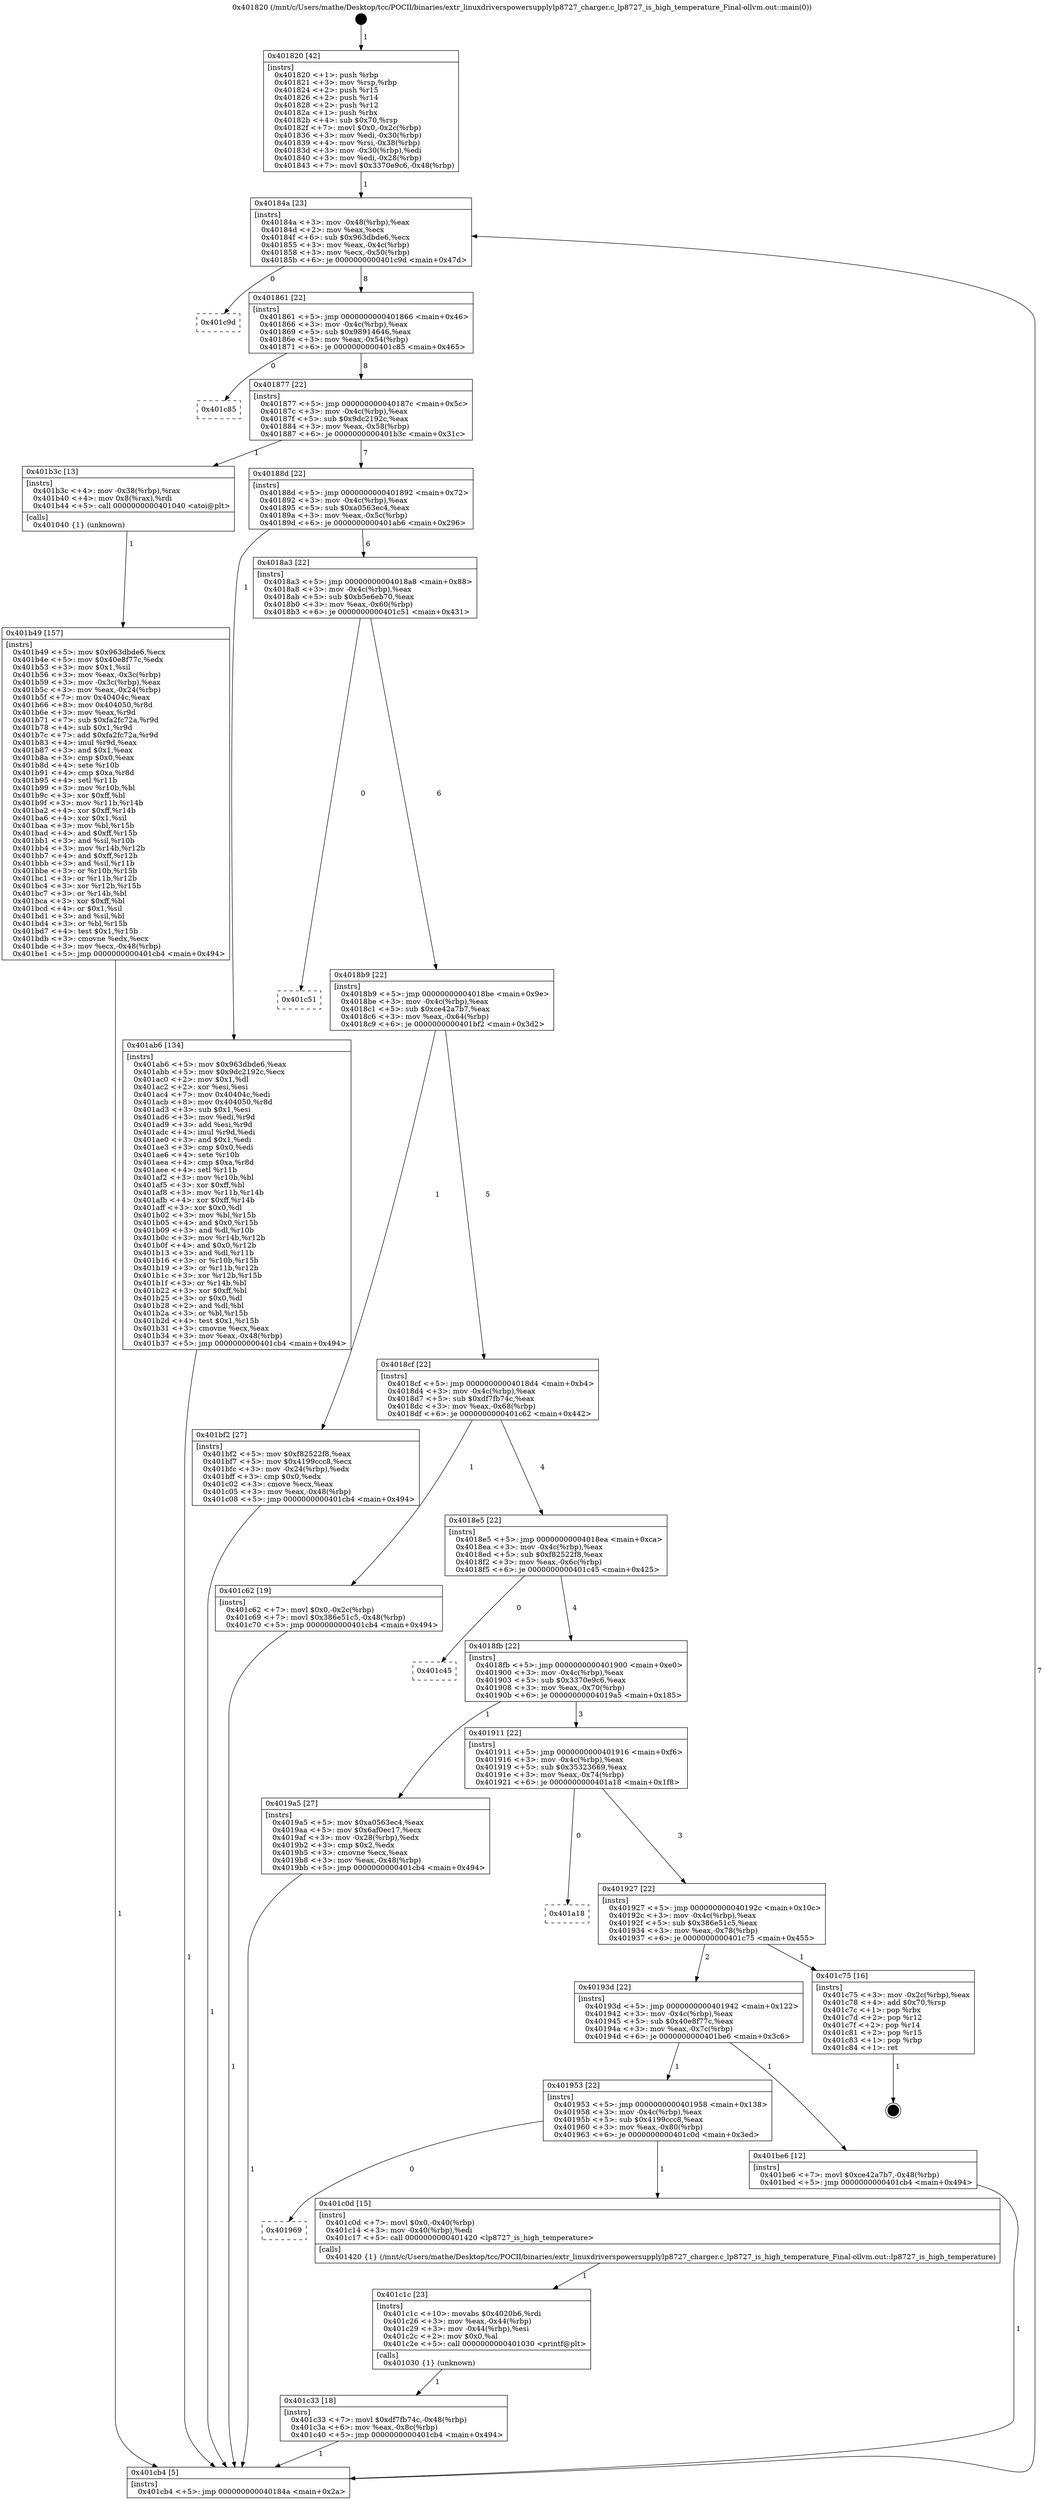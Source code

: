 digraph "0x401820" {
  label = "0x401820 (/mnt/c/Users/mathe/Desktop/tcc/POCII/binaries/extr_linuxdriverspowersupplylp8727_charger.c_lp8727_is_high_temperature_Final-ollvm.out::main(0))"
  labelloc = "t"
  node[shape=record]

  Entry [label="",width=0.3,height=0.3,shape=circle,fillcolor=black,style=filled]
  "0x40184a" [label="{
     0x40184a [23]\l
     | [instrs]\l
     &nbsp;&nbsp;0x40184a \<+3\>: mov -0x48(%rbp),%eax\l
     &nbsp;&nbsp;0x40184d \<+2\>: mov %eax,%ecx\l
     &nbsp;&nbsp;0x40184f \<+6\>: sub $0x963dbde6,%ecx\l
     &nbsp;&nbsp;0x401855 \<+3\>: mov %eax,-0x4c(%rbp)\l
     &nbsp;&nbsp;0x401858 \<+3\>: mov %ecx,-0x50(%rbp)\l
     &nbsp;&nbsp;0x40185b \<+6\>: je 0000000000401c9d \<main+0x47d\>\l
  }"]
  "0x401c9d" [label="{
     0x401c9d\l
  }", style=dashed]
  "0x401861" [label="{
     0x401861 [22]\l
     | [instrs]\l
     &nbsp;&nbsp;0x401861 \<+5\>: jmp 0000000000401866 \<main+0x46\>\l
     &nbsp;&nbsp;0x401866 \<+3\>: mov -0x4c(%rbp),%eax\l
     &nbsp;&nbsp;0x401869 \<+5\>: sub $0x98914646,%eax\l
     &nbsp;&nbsp;0x40186e \<+3\>: mov %eax,-0x54(%rbp)\l
     &nbsp;&nbsp;0x401871 \<+6\>: je 0000000000401c85 \<main+0x465\>\l
  }"]
  Exit [label="",width=0.3,height=0.3,shape=circle,fillcolor=black,style=filled,peripheries=2]
  "0x401c85" [label="{
     0x401c85\l
  }", style=dashed]
  "0x401877" [label="{
     0x401877 [22]\l
     | [instrs]\l
     &nbsp;&nbsp;0x401877 \<+5\>: jmp 000000000040187c \<main+0x5c\>\l
     &nbsp;&nbsp;0x40187c \<+3\>: mov -0x4c(%rbp),%eax\l
     &nbsp;&nbsp;0x40187f \<+5\>: sub $0x9dc2192c,%eax\l
     &nbsp;&nbsp;0x401884 \<+3\>: mov %eax,-0x58(%rbp)\l
     &nbsp;&nbsp;0x401887 \<+6\>: je 0000000000401b3c \<main+0x31c\>\l
  }"]
  "0x401c33" [label="{
     0x401c33 [18]\l
     | [instrs]\l
     &nbsp;&nbsp;0x401c33 \<+7\>: movl $0xdf7fb74c,-0x48(%rbp)\l
     &nbsp;&nbsp;0x401c3a \<+6\>: mov %eax,-0x8c(%rbp)\l
     &nbsp;&nbsp;0x401c40 \<+5\>: jmp 0000000000401cb4 \<main+0x494\>\l
  }"]
  "0x401b3c" [label="{
     0x401b3c [13]\l
     | [instrs]\l
     &nbsp;&nbsp;0x401b3c \<+4\>: mov -0x38(%rbp),%rax\l
     &nbsp;&nbsp;0x401b40 \<+4\>: mov 0x8(%rax),%rdi\l
     &nbsp;&nbsp;0x401b44 \<+5\>: call 0000000000401040 \<atoi@plt\>\l
     | [calls]\l
     &nbsp;&nbsp;0x401040 \{1\} (unknown)\l
  }"]
  "0x40188d" [label="{
     0x40188d [22]\l
     | [instrs]\l
     &nbsp;&nbsp;0x40188d \<+5\>: jmp 0000000000401892 \<main+0x72\>\l
     &nbsp;&nbsp;0x401892 \<+3\>: mov -0x4c(%rbp),%eax\l
     &nbsp;&nbsp;0x401895 \<+5\>: sub $0xa0563ec4,%eax\l
     &nbsp;&nbsp;0x40189a \<+3\>: mov %eax,-0x5c(%rbp)\l
     &nbsp;&nbsp;0x40189d \<+6\>: je 0000000000401ab6 \<main+0x296\>\l
  }"]
  "0x401c1c" [label="{
     0x401c1c [23]\l
     | [instrs]\l
     &nbsp;&nbsp;0x401c1c \<+10\>: movabs $0x4020b6,%rdi\l
     &nbsp;&nbsp;0x401c26 \<+3\>: mov %eax,-0x44(%rbp)\l
     &nbsp;&nbsp;0x401c29 \<+3\>: mov -0x44(%rbp),%esi\l
     &nbsp;&nbsp;0x401c2c \<+2\>: mov $0x0,%al\l
     &nbsp;&nbsp;0x401c2e \<+5\>: call 0000000000401030 \<printf@plt\>\l
     | [calls]\l
     &nbsp;&nbsp;0x401030 \{1\} (unknown)\l
  }"]
  "0x401ab6" [label="{
     0x401ab6 [134]\l
     | [instrs]\l
     &nbsp;&nbsp;0x401ab6 \<+5\>: mov $0x963dbde6,%eax\l
     &nbsp;&nbsp;0x401abb \<+5\>: mov $0x9dc2192c,%ecx\l
     &nbsp;&nbsp;0x401ac0 \<+2\>: mov $0x1,%dl\l
     &nbsp;&nbsp;0x401ac2 \<+2\>: xor %esi,%esi\l
     &nbsp;&nbsp;0x401ac4 \<+7\>: mov 0x40404c,%edi\l
     &nbsp;&nbsp;0x401acb \<+8\>: mov 0x404050,%r8d\l
     &nbsp;&nbsp;0x401ad3 \<+3\>: sub $0x1,%esi\l
     &nbsp;&nbsp;0x401ad6 \<+3\>: mov %edi,%r9d\l
     &nbsp;&nbsp;0x401ad9 \<+3\>: add %esi,%r9d\l
     &nbsp;&nbsp;0x401adc \<+4\>: imul %r9d,%edi\l
     &nbsp;&nbsp;0x401ae0 \<+3\>: and $0x1,%edi\l
     &nbsp;&nbsp;0x401ae3 \<+3\>: cmp $0x0,%edi\l
     &nbsp;&nbsp;0x401ae6 \<+4\>: sete %r10b\l
     &nbsp;&nbsp;0x401aea \<+4\>: cmp $0xa,%r8d\l
     &nbsp;&nbsp;0x401aee \<+4\>: setl %r11b\l
     &nbsp;&nbsp;0x401af2 \<+3\>: mov %r10b,%bl\l
     &nbsp;&nbsp;0x401af5 \<+3\>: xor $0xff,%bl\l
     &nbsp;&nbsp;0x401af8 \<+3\>: mov %r11b,%r14b\l
     &nbsp;&nbsp;0x401afb \<+4\>: xor $0xff,%r14b\l
     &nbsp;&nbsp;0x401aff \<+3\>: xor $0x0,%dl\l
     &nbsp;&nbsp;0x401b02 \<+3\>: mov %bl,%r15b\l
     &nbsp;&nbsp;0x401b05 \<+4\>: and $0x0,%r15b\l
     &nbsp;&nbsp;0x401b09 \<+3\>: and %dl,%r10b\l
     &nbsp;&nbsp;0x401b0c \<+3\>: mov %r14b,%r12b\l
     &nbsp;&nbsp;0x401b0f \<+4\>: and $0x0,%r12b\l
     &nbsp;&nbsp;0x401b13 \<+3\>: and %dl,%r11b\l
     &nbsp;&nbsp;0x401b16 \<+3\>: or %r10b,%r15b\l
     &nbsp;&nbsp;0x401b19 \<+3\>: or %r11b,%r12b\l
     &nbsp;&nbsp;0x401b1c \<+3\>: xor %r12b,%r15b\l
     &nbsp;&nbsp;0x401b1f \<+3\>: or %r14b,%bl\l
     &nbsp;&nbsp;0x401b22 \<+3\>: xor $0xff,%bl\l
     &nbsp;&nbsp;0x401b25 \<+3\>: or $0x0,%dl\l
     &nbsp;&nbsp;0x401b28 \<+2\>: and %dl,%bl\l
     &nbsp;&nbsp;0x401b2a \<+3\>: or %bl,%r15b\l
     &nbsp;&nbsp;0x401b2d \<+4\>: test $0x1,%r15b\l
     &nbsp;&nbsp;0x401b31 \<+3\>: cmovne %ecx,%eax\l
     &nbsp;&nbsp;0x401b34 \<+3\>: mov %eax,-0x48(%rbp)\l
     &nbsp;&nbsp;0x401b37 \<+5\>: jmp 0000000000401cb4 \<main+0x494\>\l
  }"]
  "0x4018a3" [label="{
     0x4018a3 [22]\l
     | [instrs]\l
     &nbsp;&nbsp;0x4018a3 \<+5\>: jmp 00000000004018a8 \<main+0x88\>\l
     &nbsp;&nbsp;0x4018a8 \<+3\>: mov -0x4c(%rbp),%eax\l
     &nbsp;&nbsp;0x4018ab \<+5\>: sub $0xb5e6eb70,%eax\l
     &nbsp;&nbsp;0x4018b0 \<+3\>: mov %eax,-0x60(%rbp)\l
     &nbsp;&nbsp;0x4018b3 \<+6\>: je 0000000000401c51 \<main+0x431\>\l
  }"]
  "0x401969" [label="{
     0x401969\l
  }", style=dashed]
  "0x401c51" [label="{
     0x401c51\l
  }", style=dashed]
  "0x4018b9" [label="{
     0x4018b9 [22]\l
     | [instrs]\l
     &nbsp;&nbsp;0x4018b9 \<+5\>: jmp 00000000004018be \<main+0x9e\>\l
     &nbsp;&nbsp;0x4018be \<+3\>: mov -0x4c(%rbp),%eax\l
     &nbsp;&nbsp;0x4018c1 \<+5\>: sub $0xce42a7b7,%eax\l
     &nbsp;&nbsp;0x4018c6 \<+3\>: mov %eax,-0x64(%rbp)\l
     &nbsp;&nbsp;0x4018c9 \<+6\>: je 0000000000401bf2 \<main+0x3d2\>\l
  }"]
  "0x401c0d" [label="{
     0x401c0d [15]\l
     | [instrs]\l
     &nbsp;&nbsp;0x401c0d \<+7\>: movl $0x0,-0x40(%rbp)\l
     &nbsp;&nbsp;0x401c14 \<+3\>: mov -0x40(%rbp),%edi\l
     &nbsp;&nbsp;0x401c17 \<+5\>: call 0000000000401420 \<lp8727_is_high_temperature\>\l
     | [calls]\l
     &nbsp;&nbsp;0x401420 \{1\} (/mnt/c/Users/mathe/Desktop/tcc/POCII/binaries/extr_linuxdriverspowersupplylp8727_charger.c_lp8727_is_high_temperature_Final-ollvm.out::lp8727_is_high_temperature)\l
  }"]
  "0x401bf2" [label="{
     0x401bf2 [27]\l
     | [instrs]\l
     &nbsp;&nbsp;0x401bf2 \<+5\>: mov $0xf82522f8,%eax\l
     &nbsp;&nbsp;0x401bf7 \<+5\>: mov $0x4199ccc8,%ecx\l
     &nbsp;&nbsp;0x401bfc \<+3\>: mov -0x24(%rbp),%edx\l
     &nbsp;&nbsp;0x401bff \<+3\>: cmp $0x0,%edx\l
     &nbsp;&nbsp;0x401c02 \<+3\>: cmove %ecx,%eax\l
     &nbsp;&nbsp;0x401c05 \<+3\>: mov %eax,-0x48(%rbp)\l
     &nbsp;&nbsp;0x401c08 \<+5\>: jmp 0000000000401cb4 \<main+0x494\>\l
  }"]
  "0x4018cf" [label="{
     0x4018cf [22]\l
     | [instrs]\l
     &nbsp;&nbsp;0x4018cf \<+5\>: jmp 00000000004018d4 \<main+0xb4\>\l
     &nbsp;&nbsp;0x4018d4 \<+3\>: mov -0x4c(%rbp),%eax\l
     &nbsp;&nbsp;0x4018d7 \<+5\>: sub $0xdf7fb74c,%eax\l
     &nbsp;&nbsp;0x4018dc \<+3\>: mov %eax,-0x68(%rbp)\l
     &nbsp;&nbsp;0x4018df \<+6\>: je 0000000000401c62 \<main+0x442\>\l
  }"]
  "0x401953" [label="{
     0x401953 [22]\l
     | [instrs]\l
     &nbsp;&nbsp;0x401953 \<+5\>: jmp 0000000000401958 \<main+0x138\>\l
     &nbsp;&nbsp;0x401958 \<+3\>: mov -0x4c(%rbp),%eax\l
     &nbsp;&nbsp;0x40195b \<+5\>: sub $0x4199ccc8,%eax\l
     &nbsp;&nbsp;0x401960 \<+3\>: mov %eax,-0x80(%rbp)\l
     &nbsp;&nbsp;0x401963 \<+6\>: je 0000000000401c0d \<main+0x3ed\>\l
  }"]
  "0x401c62" [label="{
     0x401c62 [19]\l
     | [instrs]\l
     &nbsp;&nbsp;0x401c62 \<+7\>: movl $0x0,-0x2c(%rbp)\l
     &nbsp;&nbsp;0x401c69 \<+7\>: movl $0x386e51c5,-0x48(%rbp)\l
     &nbsp;&nbsp;0x401c70 \<+5\>: jmp 0000000000401cb4 \<main+0x494\>\l
  }"]
  "0x4018e5" [label="{
     0x4018e5 [22]\l
     | [instrs]\l
     &nbsp;&nbsp;0x4018e5 \<+5\>: jmp 00000000004018ea \<main+0xca\>\l
     &nbsp;&nbsp;0x4018ea \<+3\>: mov -0x4c(%rbp),%eax\l
     &nbsp;&nbsp;0x4018ed \<+5\>: sub $0xf82522f8,%eax\l
     &nbsp;&nbsp;0x4018f2 \<+3\>: mov %eax,-0x6c(%rbp)\l
     &nbsp;&nbsp;0x4018f5 \<+6\>: je 0000000000401c45 \<main+0x425\>\l
  }"]
  "0x401be6" [label="{
     0x401be6 [12]\l
     | [instrs]\l
     &nbsp;&nbsp;0x401be6 \<+7\>: movl $0xce42a7b7,-0x48(%rbp)\l
     &nbsp;&nbsp;0x401bed \<+5\>: jmp 0000000000401cb4 \<main+0x494\>\l
  }"]
  "0x401c45" [label="{
     0x401c45\l
  }", style=dashed]
  "0x4018fb" [label="{
     0x4018fb [22]\l
     | [instrs]\l
     &nbsp;&nbsp;0x4018fb \<+5\>: jmp 0000000000401900 \<main+0xe0\>\l
     &nbsp;&nbsp;0x401900 \<+3\>: mov -0x4c(%rbp),%eax\l
     &nbsp;&nbsp;0x401903 \<+5\>: sub $0x3370e9c6,%eax\l
     &nbsp;&nbsp;0x401908 \<+3\>: mov %eax,-0x70(%rbp)\l
     &nbsp;&nbsp;0x40190b \<+6\>: je 00000000004019a5 \<main+0x185\>\l
  }"]
  "0x40193d" [label="{
     0x40193d [22]\l
     | [instrs]\l
     &nbsp;&nbsp;0x40193d \<+5\>: jmp 0000000000401942 \<main+0x122\>\l
     &nbsp;&nbsp;0x401942 \<+3\>: mov -0x4c(%rbp),%eax\l
     &nbsp;&nbsp;0x401945 \<+5\>: sub $0x40e8f77c,%eax\l
     &nbsp;&nbsp;0x40194a \<+3\>: mov %eax,-0x7c(%rbp)\l
     &nbsp;&nbsp;0x40194d \<+6\>: je 0000000000401be6 \<main+0x3c6\>\l
  }"]
  "0x4019a5" [label="{
     0x4019a5 [27]\l
     | [instrs]\l
     &nbsp;&nbsp;0x4019a5 \<+5\>: mov $0xa0563ec4,%eax\l
     &nbsp;&nbsp;0x4019aa \<+5\>: mov $0x6af0ec17,%ecx\l
     &nbsp;&nbsp;0x4019af \<+3\>: mov -0x28(%rbp),%edx\l
     &nbsp;&nbsp;0x4019b2 \<+3\>: cmp $0x2,%edx\l
     &nbsp;&nbsp;0x4019b5 \<+3\>: cmovne %ecx,%eax\l
     &nbsp;&nbsp;0x4019b8 \<+3\>: mov %eax,-0x48(%rbp)\l
     &nbsp;&nbsp;0x4019bb \<+5\>: jmp 0000000000401cb4 \<main+0x494\>\l
  }"]
  "0x401911" [label="{
     0x401911 [22]\l
     | [instrs]\l
     &nbsp;&nbsp;0x401911 \<+5\>: jmp 0000000000401916 \<main+0xf6\>\l
     &nbsp;&nbsp;0x401916 \<+3\>: mov -0x4c(%rbp),%eax\l
     &nbsp;&nbsp;0x401919 \<+5\>: sub $0x35323669,%eax\l
     &nbsp;&nbsp;0x40191e \<+3\>: mov %eax,-0x74(%rbp)\l
     &nbsp;&nbsp;0x401921 \<+6\>: je 0000000000401a18 \<main+0x1f8\>\l
  }"]
  "0x401cb4" [label="{
     0x401cb4 [5]\l
     | [instrs]\l
     &nbsp;&nbsp;0x401cb4 \<+5\>: jmp 000000000040184a \<main+0x2a\>\l
  }"]
  "0x401820" [label="{
     0x401820 [42]\l
     | [instrs]\l
     &nbsp;&nbsp;0x401820 \<+1\>: push %rbp\l
     &nbsp;&nbsp;0x401821 \<+3\>: mov %rsp,%rbp\l
     &nbsp;&nbsp;0x401824 \<+2\>: push %r15\l
     &nbsp;&nbsp;0x401826 \<+2\>: push %r14\l
     &nbsp;&nbsp;0x401828 \<+2\>: push %r12\l
     &nbsp;&nbsp;0x40182a \<+1\>: push %rbx\l
     &nbsp;&nbsp;0x40182b \<+4\>: sub $0x70,%rsp\l
     &nbsp;&nbsp;0x40182f \<+7\>: movl $0x0,-0x2c(%rbp)\l
     &nbsp;&nbsp;0x401836 \<+3\>: mov %edi,-0x30(%rbp)\l
     &nbsp;&nbsp;0x401839 \<+4\>: mov %rsi,-0x38(%rbp)\l
     &nbsp;&nbsp;0x40183d \<+3\>: mov -0x30(%rbp),%edi\l
     &nbsp;&nbsp;0x401840 \<+3\>: mov %edi,-0x28(%rbp)\l
     &nbsp;&nbsp;0x401843 \<+7\>: movl $0x3370e9c6,-0x48(%rbp)\l
  }"]
  "0x401b49" [label="{
     0x401b49 [157]\l
     | [instrs]\l
     &nbsp;&nbsp;0x401b49 \<+5\>: mov $0x963dbde6,%ecx\l
     &nbsp;&nbsp;0x401b4e \<+5\>: mov $0x40e8f77c,%edx\l
     &nbsp;&nbsp;0x401b53 \<+3\>: mov $0x1,%sil\l
     &nbsp;&nbsp;0x401b56 \<+3\>: mov %eax,-0x3c(%rbp)\l
     &nbsp;&nbsp;0x401b59 \<+3\>: mov -0x3c(%rbp),%eax\l
     &nbsp;&nbsp;0x401b5c \<+3\>: mov %eax,-0x24(%rbp)\l
     &nbsp;&nbsp;0x401b5f \<+7\>: mov 0x40404c,%eax\l
     &nbsp;&nbsp;0x401b66 \<+8\>: mov 0x404050,%r8d\l
     &nbsp;&nbsp;0x401b6e \<+3\>: mov %eax,%r9d\l
     &nbsp;&nbsp;0x401b71 \<+7\>: sub $0xfa2fc72a,%r9d\l
     &nbsp;&nbsp;0x401b78 \<+4\>: sub $0x1,%r9d\l
     &nbsp;&nbsp;0x401b7c \<+7\>: add $0xfa2fc72a,%r9d\l
     &nbsp;&nbsp;0x401b83 \<+4\>: imul %r9d,%eax\l
     &nbsp;&nbsp;0x401b87 \<+3\>: and $0x1,%eax\l
     &nbsp;&nbsp;0x401b8a \<+3\>: cmp $0x0,%eax\l
     &nbsp;&nbsp;0x401b8d \<+4\>: sete %r10b\l
     &nbsp;&nbsp;0x401b91 \<+4\>: cmp $0xa,%r8d\l
     &nbsp;&nbsp;0x401b95 \<+4\>: setl %r11b\l
     &nbsp;&nbsp;0x401b99 \<+3\>: mov %r10b,%bl\l
     &nbsp;&nbsp;0x401b9c \<+3\>: xor $0xff,%bl\l
     &nbsp;&nbsp;0x401b9f \<+3\>: mov %r11b,%r14b\l
     &nbsp;&nbsp;0x401ba2 \<+4\>: xor $0xff,%r14b\l
     &nbsp;&nbsp;0x401ba6 \<+4\>: xor $0x1,%sil\l
     &nbsp;&nbsp;0x401baa \<+3\>: mov %bl,%r15b\l
     &nbsp;&nbsp;0x401bad \<+4\>: and $0xff,%r15b\l
     &nbsp;&nbsp;0x401bb1 \<+3\>: and %sil,%r10b\l
     &nbsp;&nbsp;0x401bb4 \<+3\>: mov %r14b,%r12b\l
     &nbsp;&nbsp;0x401bb7 \<+4\>: and $0xff,%r12b\l
     &nbsp;&nbsp;0x401bbb \<+3\>: and %sil,%r11b\l
     &nbsp;&nbsp;0x401bbe \<+3\>: or %r10b,%r15b\l
     &nbsp;&nbsp;0x401bc1 \<+3\>: or %r11b,%r12b\l
     &nbsp;&nbsp;0x401bc4 \<+3\>: xor %r12b,%r15b\l
     &nbsp;&nbsp;0x401bc7 \<+3\>: or %r14b,%bl\l
     &nbsp;&nbsp;0x401bca \<+3\>: xor $0xff,%bl\l
     &nbsp;&nbsp;0x401bcd \<+4\>: or $0x1,%sil\l
     &nbsp;&nbsp;0x401bd1 \<+3\>: and %sil,%bl\l
     &nbsp;&nbsp;0x401bd4 \<+3\>: or %bl,%r15b\l
     &nbsp;&nbsp;0x401bd7 \<+4\>: test $0x1,%r15b\l
     &nbsp;&nbsp;0x401bdb \<+3\>: cmovne %edx,%ecx\l
     &nbsp;&nbsp;0x401bde \<+3\>: mov %ecx,-0x48(%rbp)\l
     &nbsp;&nbsp;0x401be1 \<+5\>: jmp 0000000000401cb4 \<main+0x494\>\l
  }"]
  "0x401c75" [label="{
     0x401c75 [16]\l
     | [instrs]\l
     &nbsp;&nbsp;0x401c75 \<+3\>: mov -0x2c(%rbp),%eax\l
     &nbsp;&nbsp;0x401c78 \<+4\>: add $0x70,%rsp\l
     &nbsp;&nbsp;0x401c7c \<+1\>: pop %rbx\l
     &nbsp;&nbsp;0x401c7d \<+2\>: pop %r12\l
     &nbsp;&nbsp;0x401c7f \<+2\>: pop %r14\l
     &nbsp;&nbsp;0x401c81 \<+2\>: pop %r15\l
     &nbsp;&nbsp;0x401c83 \<+1\>: pop %rbp\l
     &nbsp;&nbsp;0x401c84 \<+1\>: ret\l
  }"]
  "0x401a18" [label="{
     0x401a18\l
  }", style=dashed]
  "0x401927" [label="{
     0x401927 [22]\l
     | [instrs]\l
     &nbsp;&nbsp;0x401927 \<+5\>: jmp 000000000040192c \<main+0x10c\>\l
     &nbsp;&nbsp;0x40192c \<+3\>: mov -0x4c(%rbp),%eax\l
     &nbsp;&nbsp;0x40192f \<+5\>: sub $0x386e51c5,%eax\l
     &nbsp;&nbsp;0x401934 \<+3\>: mov %eax,-0x78(%rbp)\l
     &nbsp;&nbsp;0x401937 \<+6\>: je 0000000000401c75 \<main+0x455\>\l
  }"]
  Entry -> "0x401820" [label=" 1"]
  "0x40184a" -> "0x401c9d" [label=" 0"]
  "0x40184a" -> "0x401861" [label=" 8"]
  "0x401c75" -> Exit [label=" 1"]
  "0x401861" -> "0x401c85" [label=" 0"]
  "0x401861" -> "0x401877" [label=" 8"]
  "0x401c62" -> "0x401cb4" [label=" 1"]
  "0x401877" -> "0x401b3c" [label=" 1"]
  "0x401877" -> "0x40188d" [label=" 7"]
  "0x401c33" -> "0x401cb4" [label=" 1"]
  "0x40188d" -> "0x401ab6" [label=" 1"]
  "0x40188d" -> "0x4018a3" [label=" 6"]
  "0x401c1c" -> "0x401c33" [label=" 1"]
  "0x4018a3" -> "0x401c51" [label=" 0"]
  "0x4018a3" -> "0x4018b9" [label=" 6"]
  "0x401c0d" -> "0x401c1c" [label=" 1"]
  "0x4018b9" -> "0x401bf2" [label=" 1"]
  "0x4018b9" -> "0x4018cf" [label=" 5"]
  "0x401953" -> "0x401969" [label=" 0"]
  "0x4018cf" -> "0x401c62" [label=" 1"]
  "0x4018cf" -> "0x4018e5" [label=" 4"]
  "0x401953" -> "0x401c0d" [label=" 1"]
  "0x4018e5" -> "0x401c45" [label=" 0"]
  "0x4018e5" -> "0x4018fb" [label=" 4"]
  "0x401bf2" -> "0x401cb4" [label=" 1"]
  "0x4018fb" -> "0x4019a5" [label=" 1"]
  "0x4018fb" -> "0x401911" [label=" 3"]
  "0x4019a5" -> "0x401cb4" [label=" 1"]
  "0x401820" -> "0x40184a" [label=" 1"]
  "0x401cb4" -> "0x40184a" [label=" 7"]
  "0x401ab6" -> "0x401cb4" [label=" 1"]
  "0x401b3c" -> "0x401b49" [label=" 1"]
  "0x401b49" -> "0x401cb4" [label=" 1"]
  "0x40193d" -> "0x401953" [label=" 1"]
  "0x401911" -> "0x401a18" [label=" 0"]
  "0x401911" -> "0x401927" [label=" 3"]
  "0x40193d" -> "0x401be6" [label=" 1"]
  "0x401927" -> "0x401c75" [label=" 1"]
  "0x401927" -> "0x40193d" [label=" 2"]
  "0x401be6" -> "0x401cb4" [label=" 1"]
}

